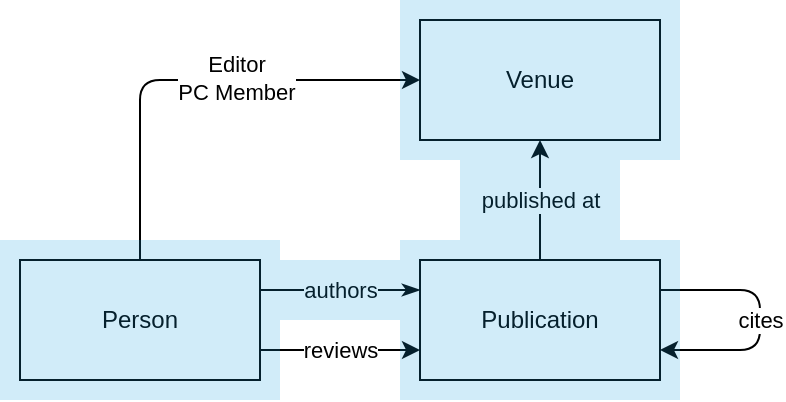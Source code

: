 <mxfile>
    <diagram id="hs7cg5dYJjs7rcxKhq31" name="Page-1">
        <mxGraphModel dx="1996" dy="444" grid="1" gridSize="10" guides="1" tooltips="1" connect="1" arrows="1" fold="1" page="1" pageScale="1" pageWidth="850" pageHeight="1100" math="0" shadow="0">
            <root>
                <mxCell id="0"/>
                <mxCell id="1" parent="0"/>
                <mxCell id="2" value="Person" style="rounded=0;whiteSpace=wrap;html=1;" parent="1" vertex="1">
                    <mxGeometry y="160" width="120" height="60" as="geometry"/>
                </mxCell>
                <mxCell id="3" value="Venue" style="rounded=0;whiteSpace=wrap;html=1;" parent="1" vertex="1">
                    <mxGeometry x="200" y="40" width="120" height="60" as="geometry"/>
                </mxCell>
                <mxCell id="4" value="Publication" style="rounded=0;whiteSpace=wrap;html=1;" parent="1" vertex="1">
                    <mxGeometry x="200" y="160" width="120" height="60" as="geometry"/>
                </mxCell>
                <mxCell id="12" value="" style="endArrow=classicThin;html=1;exitX=1;exitY=0.25;exitDx=0;exitDy=0;entryX=0;entryY=0.25;entryDx=0;entryDy=0;endFill=1;" parent="1" source="2" target="4" edge="1">
                    <mxGeometry width="50" height="50" relative="1" as="geometry">
                        <mxPoint x="220" y="170" as="sourcePoint"/>
                        <mxPoint x="270" y="120" as="targetPoint"/>
                    </mxGeometry>
                </mxCell>
                <mxCell id="15" value="authors" style="edgeLabel;html=1;align=center;verticalAlign=middle;resizable=0;points=[];" parent="12" vertex="1" connectable="0">
                    <mxGeometry x="-0.35" y="2" relative="1" as="geometry">
                        <mxPoint x="14" y="2" as="offset"/>
                    </mxGeometry>
                </mxCell>
                <mxCell id="16" value="" style="endArrow=classic;html=1;entryX=0;entryY=0.75;entryDx=0;entryDy=0;exitX=1;exitY=0.75;exitDx=0;exitDy=0;" parent="1" source="2" target="4" edge="1">
                    <mxGeometry width="50" height="50" relative="1" as="geometry">
                        <mxPoint x="220" y="170" as="sourcePoint"/>
                        <mxPoint x="270" y="120" as="targetPoint"/>
                    </mxGeometry>
                </mxCell>
                <mxCell id="17" value="reviews" style="edgeLabel;html=1;align=center;verticalAlign=middle;resizable=0;points=[];" parent="16" vertex="1" connectable="0">
                    <mxGeometry x="-0.325" relative="1" as="geometry">
                        <mxPoint x="13" as="offset"/>
                    </mxGeometry>
                </mxCell>
                <mxCell id="18" value="" style="endArrow=classic;html=1;entryX=0.5;entryY=1;entryDx=0;entryDy=0;exitX=0.5;exitY=0;exitDx=0;exitDy=0;" parent="1" source="4" target="3" edge="1">
                    <mxGeometry width="50" height="50" relative="1" as="geometry">
                        <mxPoint x="220" y="170" as="sourcePoint"/>
                        <mxPoint x="270" y="120" as="targetPoint"/>
                    </mxGeometry>
                </mxCell>
                <mxCell id="19" value="published at" style="edgeLabel;html=1;align=center;verticalAlign=middle;resizable=0;points=[];" parent="18" vertex="1" connectable="0">
                    <mxGeometry x="-0.333" y="-1" relative="1" as="geometry">
                        <mxPoint x="-1" y="-10" as="offset"/>
                    </mxGeometry>
                </mxCell>
                <mxCell id="21" value="" style="endArrow=classic;html=1;entryX=1;entryY=0.75;entryDx=0;entryDy=0;exitX=1;exitY=0.25;exitDx=0;exitDy=0;" parent="1" source="4" target="4" edge="1">
                    <mxGeometry width="50" height="50" relative="1" as="geometry">
                        <mxPoint x="220" y="170" as="sourcePoint"/>
                        <mxPoint x="270" y="120" as="targetPoint"/>
                        <Array as="points">
                            <mxPoint x="370" y="175"/>
                            <mxPoint x="370" y="205"/>
                        </Array>
                    </mxGeometry>
                </mxCell>
                <mxCell id="22" value="cites" style="edgeLabel;html=1;align=center;verticalAlign=middle;resizable=0;points=[];" parent="21" vertex="1" connectable="0">
                    <mxGeometry x="0.431" relative="1" as="geometry">
                        <mxPoint x="13" y="-15" as="offset"/>
                    </mxGeometry>
                </mxCell>
                <mxCell id="23" value="" style="endArrow=classic;html=1;exitX=0.5;exitY=0;exitDx=0;exitDy=0;entryX=0;entryY=0.5;entryDx=0;entryDy=0;" parent="1" source="2" target="3" edge="1">
                    <mxGeometry width="50" height="50" relative="1" as="geometry">
                        <mxPoint x="220" y="170" as="sourcePoint"/>
                        <mxPoint x="270" y="120" as="targetPoint"/>
                        <Array as="points">
                            <mxPoint x="60" y="70"/>
                        </Array>
                    </mxGeometry>
                </mxCell>
                <mxCell id="24" value="Editor&lt;br&gt;PC&amp;nbsp;Member" style="edgeLabel;html=1;align=center;verticalAlign=middle;resizable=0;points=[];" parent="23" vertex="1" connectable="0">
                    <mxGeometry x="0.197" y="1" relative="1" as="geometry">
                        <mxPoint as="offset"/>
                    </mxGeometry>
                </mxCell>
                <mxCell id="25" value="" style="rounded=0;whiteSpace=wrap;html=1;fillColor=#1ba1e2;fontColor=#ffffff;strokeColor=none;glass=0;shadow=0;sketch=0;opacity=20;" parent="1" vertex="1">
                    <mxGeometry x="-10" y="150" width="140" height="80" as="geometry"/>
                </mxCell>
                <mxCell id="26" value="" style="rounded=0;whiteSpace=wrap;html=1;fillColor=#1ba1e2;fontColor=#ffffff;strokeColor=none;glass=0;shadow=0;sketch=0;opacity=20;" parent="1" vertex="1">
                    <mxGeometry x="130" y="160" width="60" height="30" as="geometry"/>
                </mxCell>
                <mxCell id="27" value="" style="rounded=0;whiteSpace=wrap;html=1;fillColor=#1ba1e2;fontColor=#ffffff;strokeColor=none;glass=0;shadow=0;sketch=0;opacity=20;fontStyle=1" parent="1" vertex="1">
                    <mxGeometry x="190" y="150" width="140" height="80" as="geometry"/>
                </mxCell>
                <mxCell id="28" value="" style="rounded=0;whiteSpace=wrap;html=1;fillColor=#1ba1e2;fontColor=#ffffff;strokeColor=none;glass=0;shadow=0;sketch=0;opacity=20;fontStyle=1" parent="1" vertex="1">
                    <mxGeometry x="190" y="30" width="140" height="80" as="geometry"/>
                </mxCell>
                <mxCell id="29" value="" style="rounded=0;whiteSpace=wrap;html=1;fillColor=#1ba1e2;fontColor=#ffffff;strokeColor=none;glass=0;shadow=0;sketch=0;opacity=20;" parent="1" vertex="1">
                    <mxGeometry x="220" y="110" width="80" height="40" as="geometry"/>
                </mxCell>
            </root>
        </mxGraphModel>
    </diagram>
</mxfile>